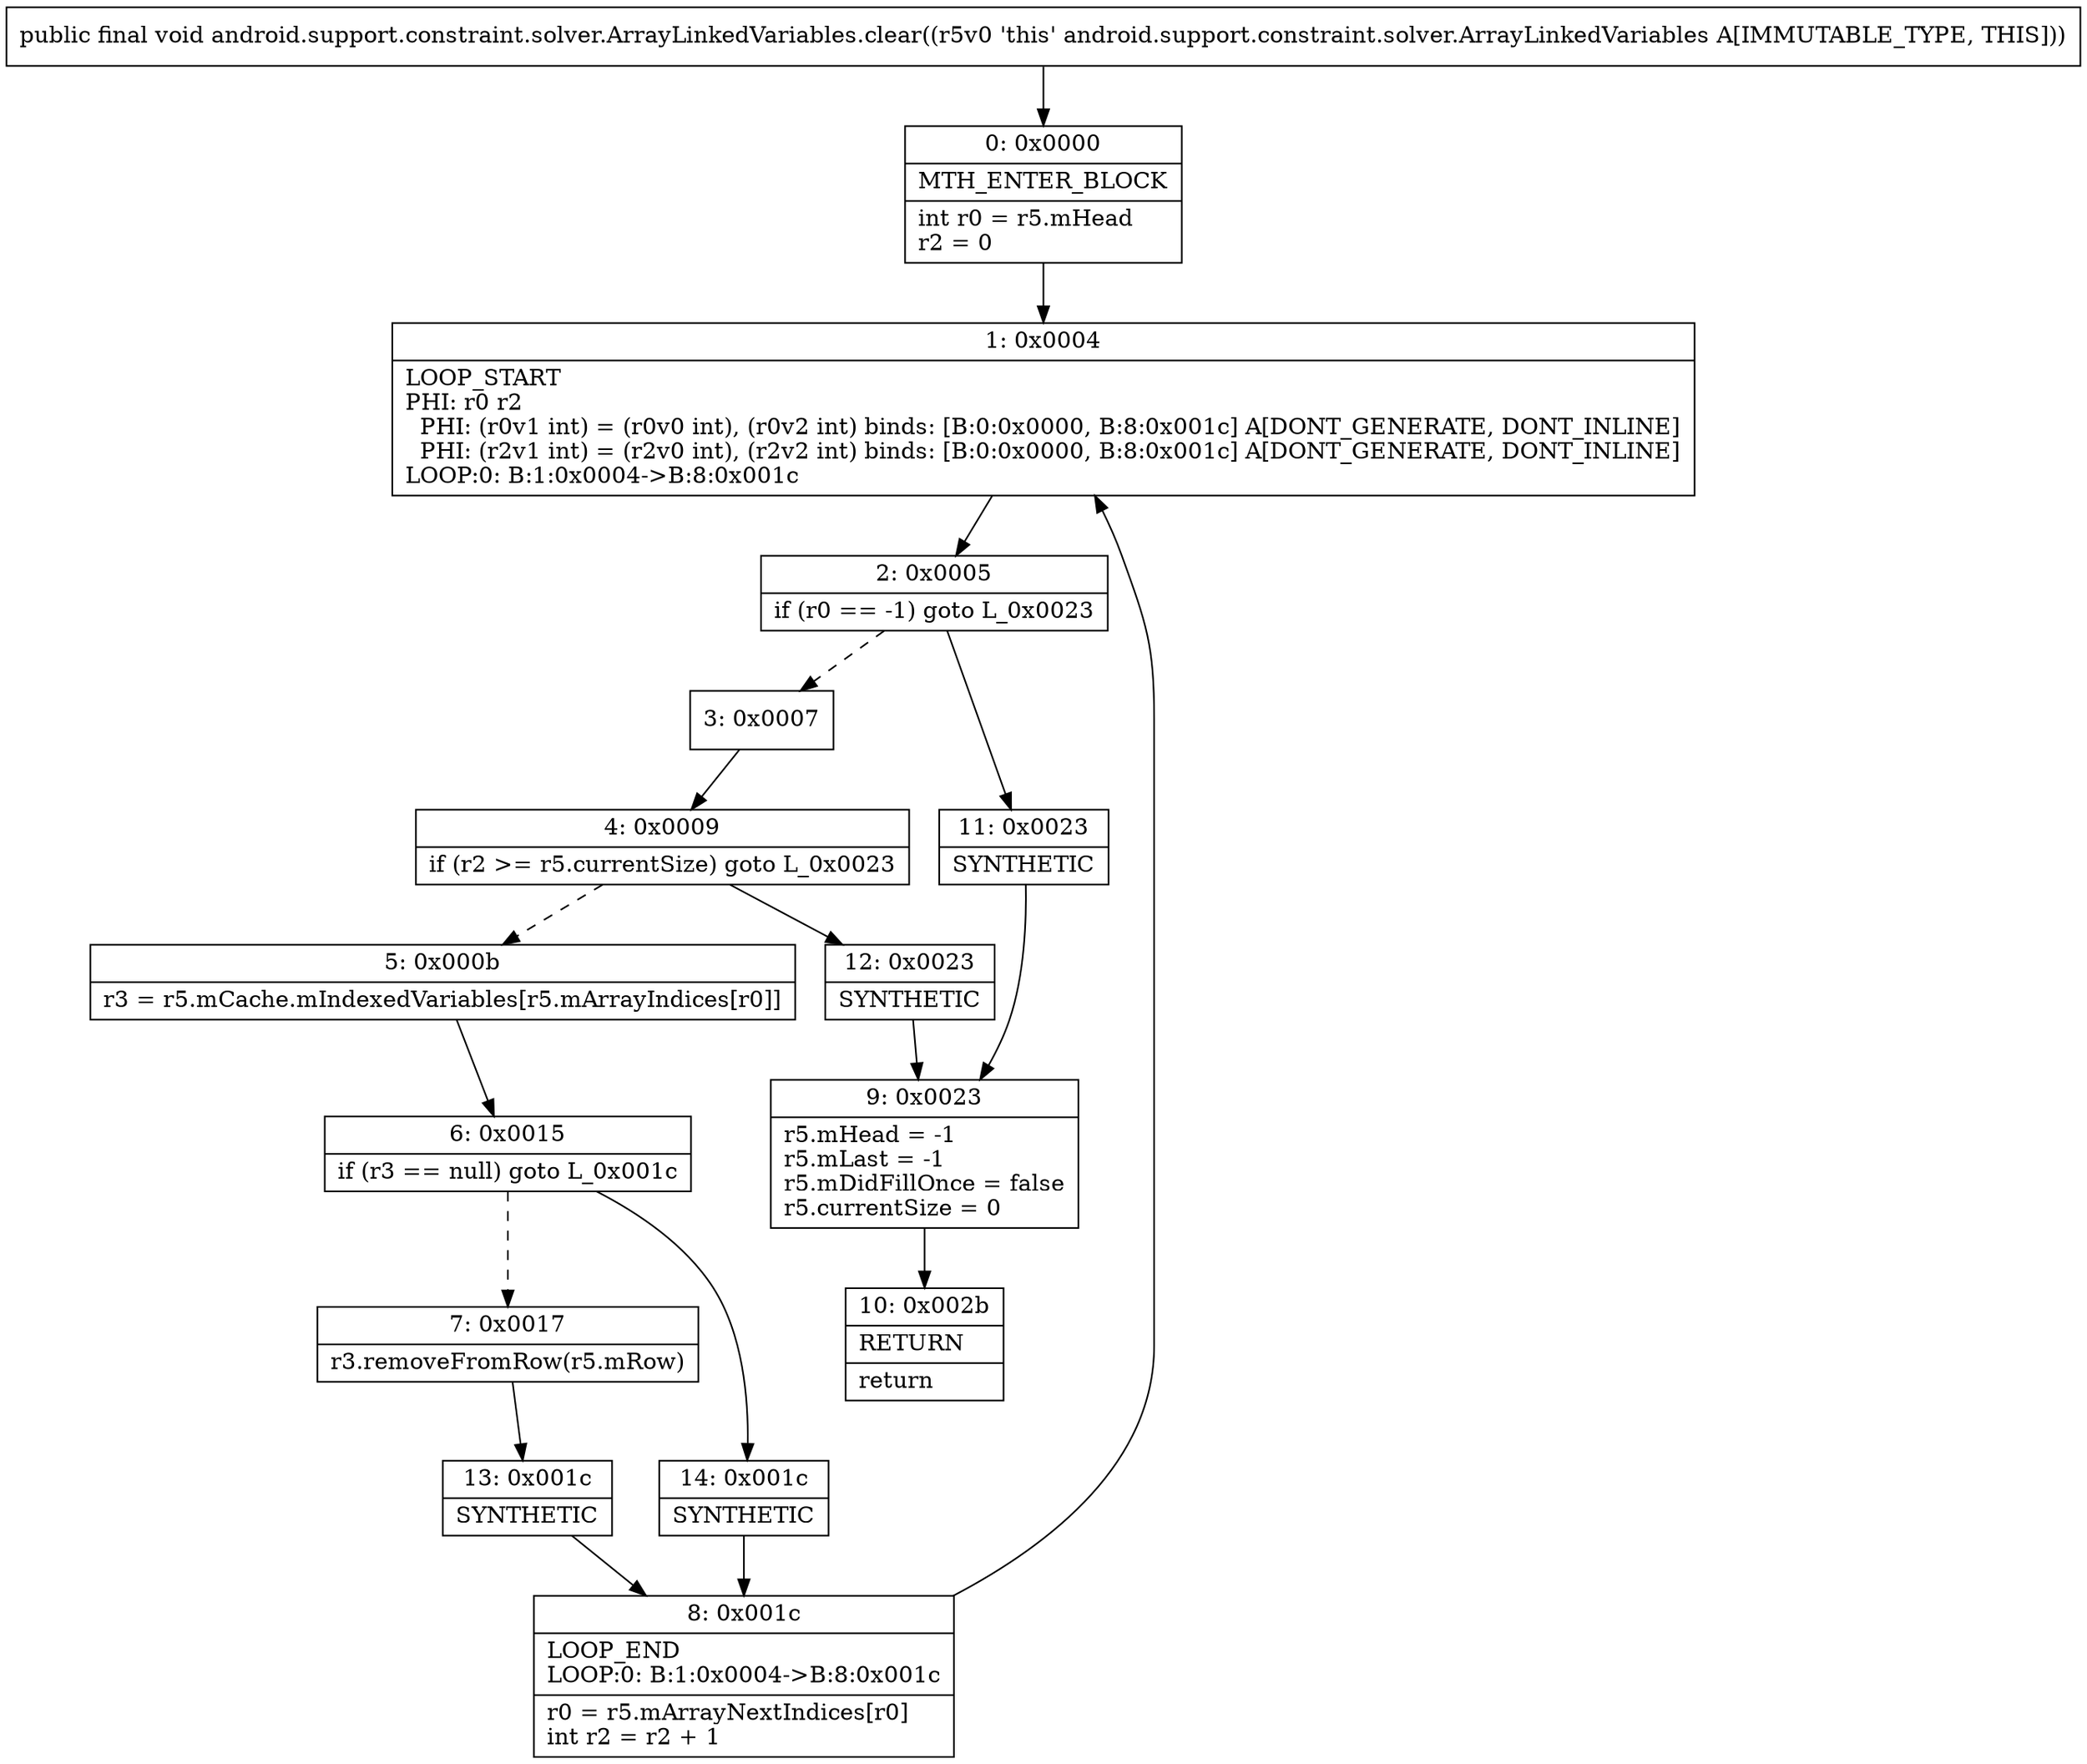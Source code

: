 digraph "CFG forandroid.support.constraint.solver.ArrayLinkedVariables.clear()V" {
Node_0 [shape=record,label="{0\:\ 0x0000|MTH_ENTER_BLOCK\l|int r0 = r5.mHead\lr2 = 0\l}"];
Node_1 [shape=record,label="{1\:\ 0x0004|LOOP_START\lPHI: r0 r2 \l  PHI: (r0v1 int) = (r0v0 int), (r0v2 int) binds: [B:0:0x0000, B:8:0x001c] A[DONT_GENERATE, DONT_INLINE]\l  PHI: (r2v1 int) = (r2v0 int), (r2v2 int) binds: [B:0:0x0000, B:8:0x001c] A[DONT_GENERATE, DONT_INLINE]\lLOOP:0: B:1:0x0004\-\>B:8:0x001c\l}"];
Node_2 [shape=record,label="{2\:\ 0x0005|if (r0 == \-1) goto L_0x0023\l}"];
Node_3 [shape=record,label="{3\:\ 0x0007}"];
Node_4 [shape=record,label="{4\:\ 0x0009|if (r2 \>= r5.currentSize) goto L_0x0023\l}"];
Node_5 [shape=record,label="{5\:\ 0x000b|r3 = r5.mCache.mIndexedVariables[r5.mArrayIndices[r0]]\l}"];
Node_6 [shape=record,label="{6\:\ 0x0015|if (r3 == null) goto L_0x001c\l}"];
Node_7 [shape=record,label="{7\:\ 0x0017|r3.removeFromRow(r5.mRow)\l}"];
Node_8 [shape=record,label="{8\:\ 0x001c|LOOP_END\lLOOP:0: B:1:0x0004\-\>B:8:0x001c\l|r0 = r5.mArrayNextIndices[r0]\lint r2 = r2 + 1\l}"];
Node_9 [shape=record,label="{9\:\ 0x0023|r5.mHead = \-1\lr5.mLast = \-1\lr5.mDidFillOnce = false\lr5.currentSize = 0\l}"];
Node_10 [shape=record,label="{10\:\ 0x002b|RETURN\l|return\l}"];
Node_11 [shape=record,label="{11\:\ 0x0023|SYNTHETIC\l}"];
Node_12 [shape=record,label="{12\:\ 0x0023|SYNTHETIC\l}"];
Node_13 [shape=record,label="{13\:\ 0x001c|SYNTHETIC\l}"];
Node_14 [shape=record,label="{14\:\ 0x001c|SYNTHETIC\l}"];
MethodNode[shape=record,label="{public final void android.support.constraint.solver.ArrayLinkedVariables.clear((r5v0 'this' android.support.constraint.solver.ArrayLinkedVariables A[IMMUTABLE_TYPE, THIS])) }"];
MethodNode -> Node_0;
Node_0 -> Node_1;
Node_1 -> Node_2;
Node_2 -> Node_3[style=dashed];
Node_2 -> Node_11;
Node_3 -> Node_4;
Node_4 -> Node_5[style=dashed];
Node_4 -> Node_12;
Node_5 -> Node_6;
Node_6 -> Node_7[style=dashed];
Node_6 -> Node_14;
Node_7 -> Node_13;
Node_8 -> Node_1;
Node_9 -> Node_10;
Node_11 -> Node_9;
Node_12 -> Node_9;
Node_13 -> Node_8;
Node_14 -> Node_8;
}

